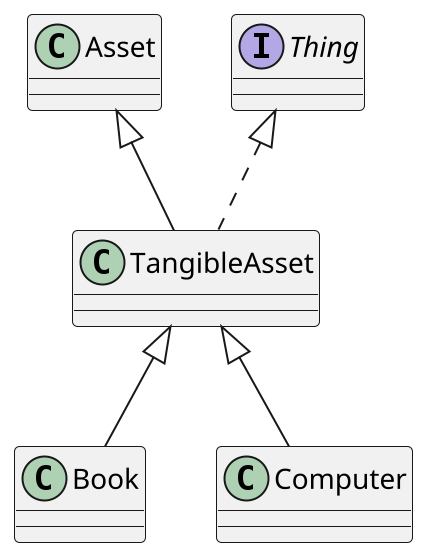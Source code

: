 @startuml

scale 2

class Book extends TangibleAsset
class Computer extends TangibleAsset

class TangibleAsset extends Asset implements Thing

@enduml